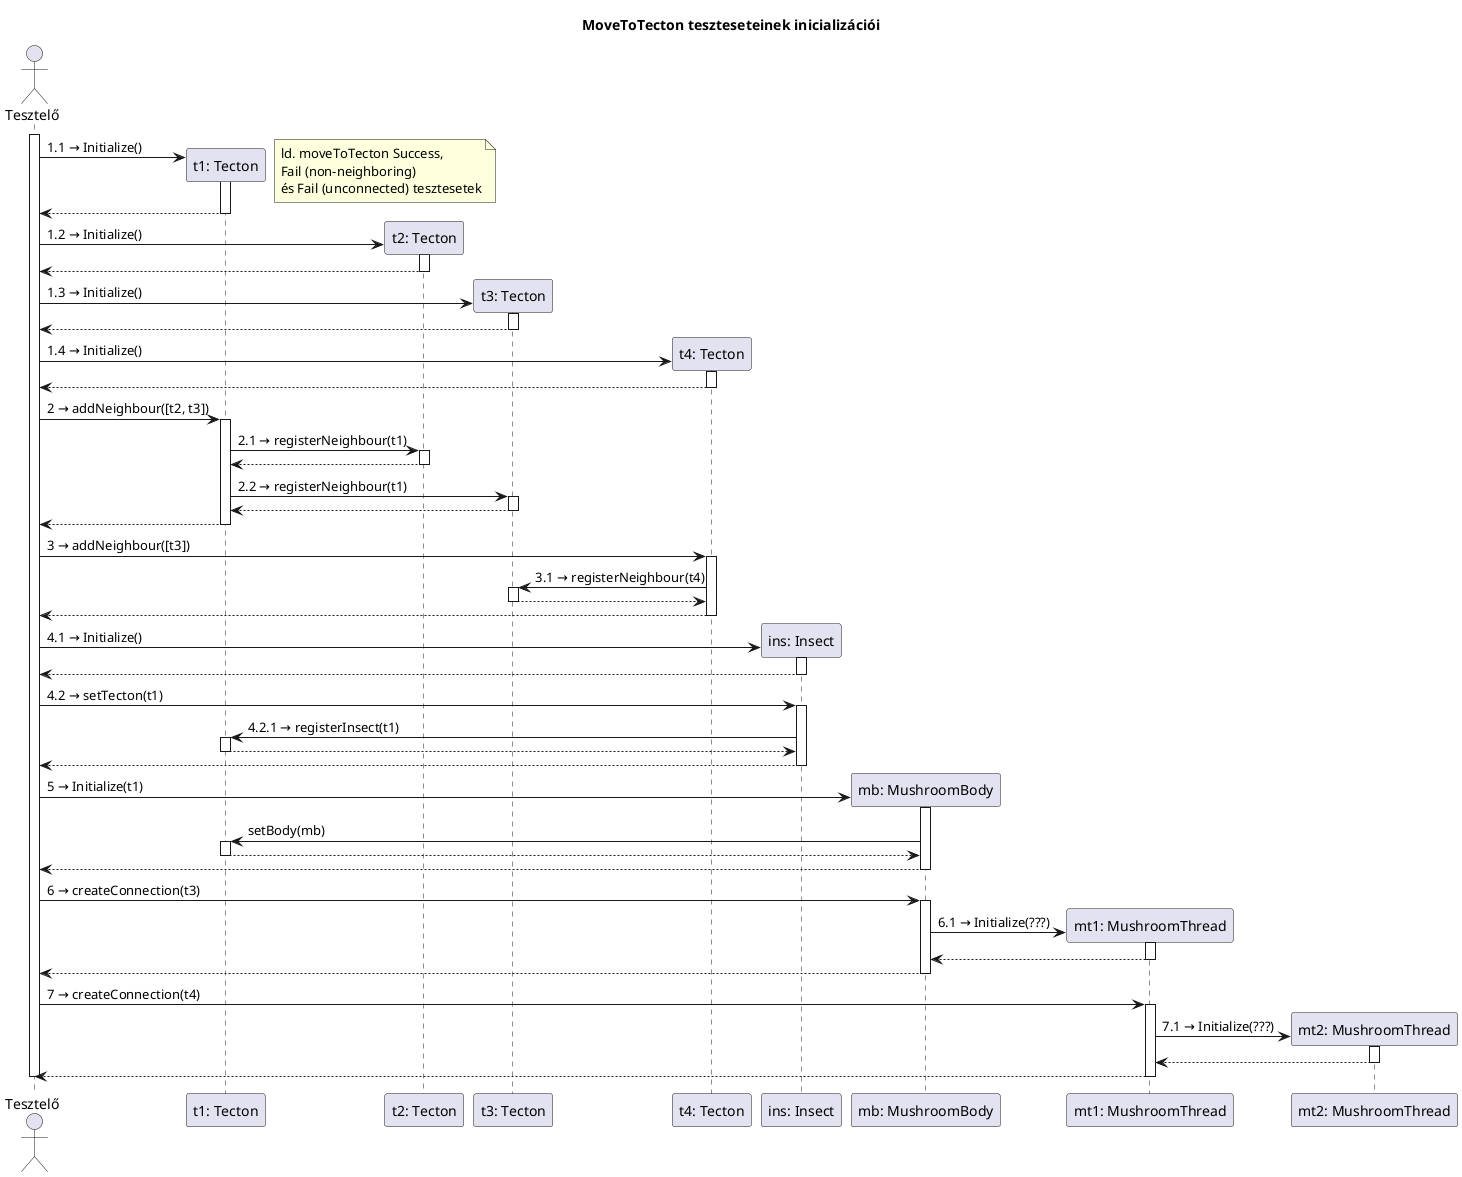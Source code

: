 @startuml moveToTectonInitFlow

title MoveToTecton teszteseteinek inicializációi

actor Tesztelő as tester

activate tester

create participant "t1: Tecton" as t1
tester -> t1: 1.1 → Initialize()
note right: ld. moveToTecton Success,\nFail (non-neighboring)\nés Fail (unconnected) tesztesetek
activate t1

tester <-- t1
deactivate t1

create participant "t2: Tecton" as t2
tester -> t2: 1.2 → Initialize()
activate t2

tester <-- t2
deactivate t2

create participant "t3: Tecton" as t3
tester -> t3: 1.3 → Initialize()
activate t3

tester <-- t3
deactivate t3

create participant "t4: Tecton" as t4
tester -> t4: 1.4 → Initialize()
activate t4

tester <-- t4
deactivate t4

tester -> t1: 2 → addNeighbour([t2, t3])
activate t1

	t1 -> t2: 2.1 → registerNeighbour(t1)
	activate t2

	t1 <-- t2
	deactivate t2

	t1 -> t3: 2.2 → registerNeighbour(t1)
	activate t3

	t1 <-- t3
	deactivate t3

tester <-- t1
deactivate t1


tester -> t4: 3 → addNeighbour([t3])
activate t4

	t4 -> t3: 3.1 → registerNeighbour(t4)
	activate t3

	t4 <-- t3
	deactivate t3

tester <-- t4
deactivate t4

create participant "ins: Insect" as ins
tester -> ins: 4.1 → Initialize()
activate ins

tester <-- ins
deactivate ins

tester -> ins: 4.2 → setTecton(t1)
activate ins

	ins -> t1: 4.2.1 → registerInsect(t1)
	activate t1

	ins <-- t1
	deactivate t1

tester <-- ins
deactivate ins

create participant "mb: MushroomBody" as mb
tester -> mb: 5 → Initialize(t1)
activate mb

	mb -> t1: setBody(mb)
	activate t1

	mb <-- t1
	deactivate t1

tester <-- mb
deactivate mb

tester -> mb: 6 → createConnection(t3)
activate mb
	create participant "mt1: MushroomThread" as mt1
	mb -> mt1: 6.1 → Initialize(???)
	activate mt1

	mb <-- mt1
	deactivate mt1
tester <-- mb
deactivate mb

tester -> mt1: 7 → createConnection(t4)
activate mt1
	create participant "mt2: MushroomThread" as mt2
	mt1 -> mt2: 7.1 → Initialize(???)
	activate mt2

	mt1 <-- mt2
	deactivate mt2
tester <-- mt1
deactivate mt1

deactivate tester

@enduml